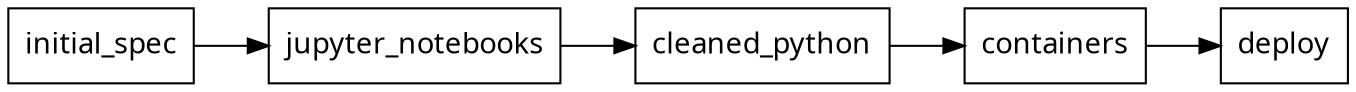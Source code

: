 digraph G {
 fontname = "Handlee";
 node [shape=box, fontname = "Handlee"];
 edge [fontname = "Handlee"];
 rankdir="LR" ;

 initial_spec -> jupyter_notebooks -> cleaned_python -> containers -> deploy
}

